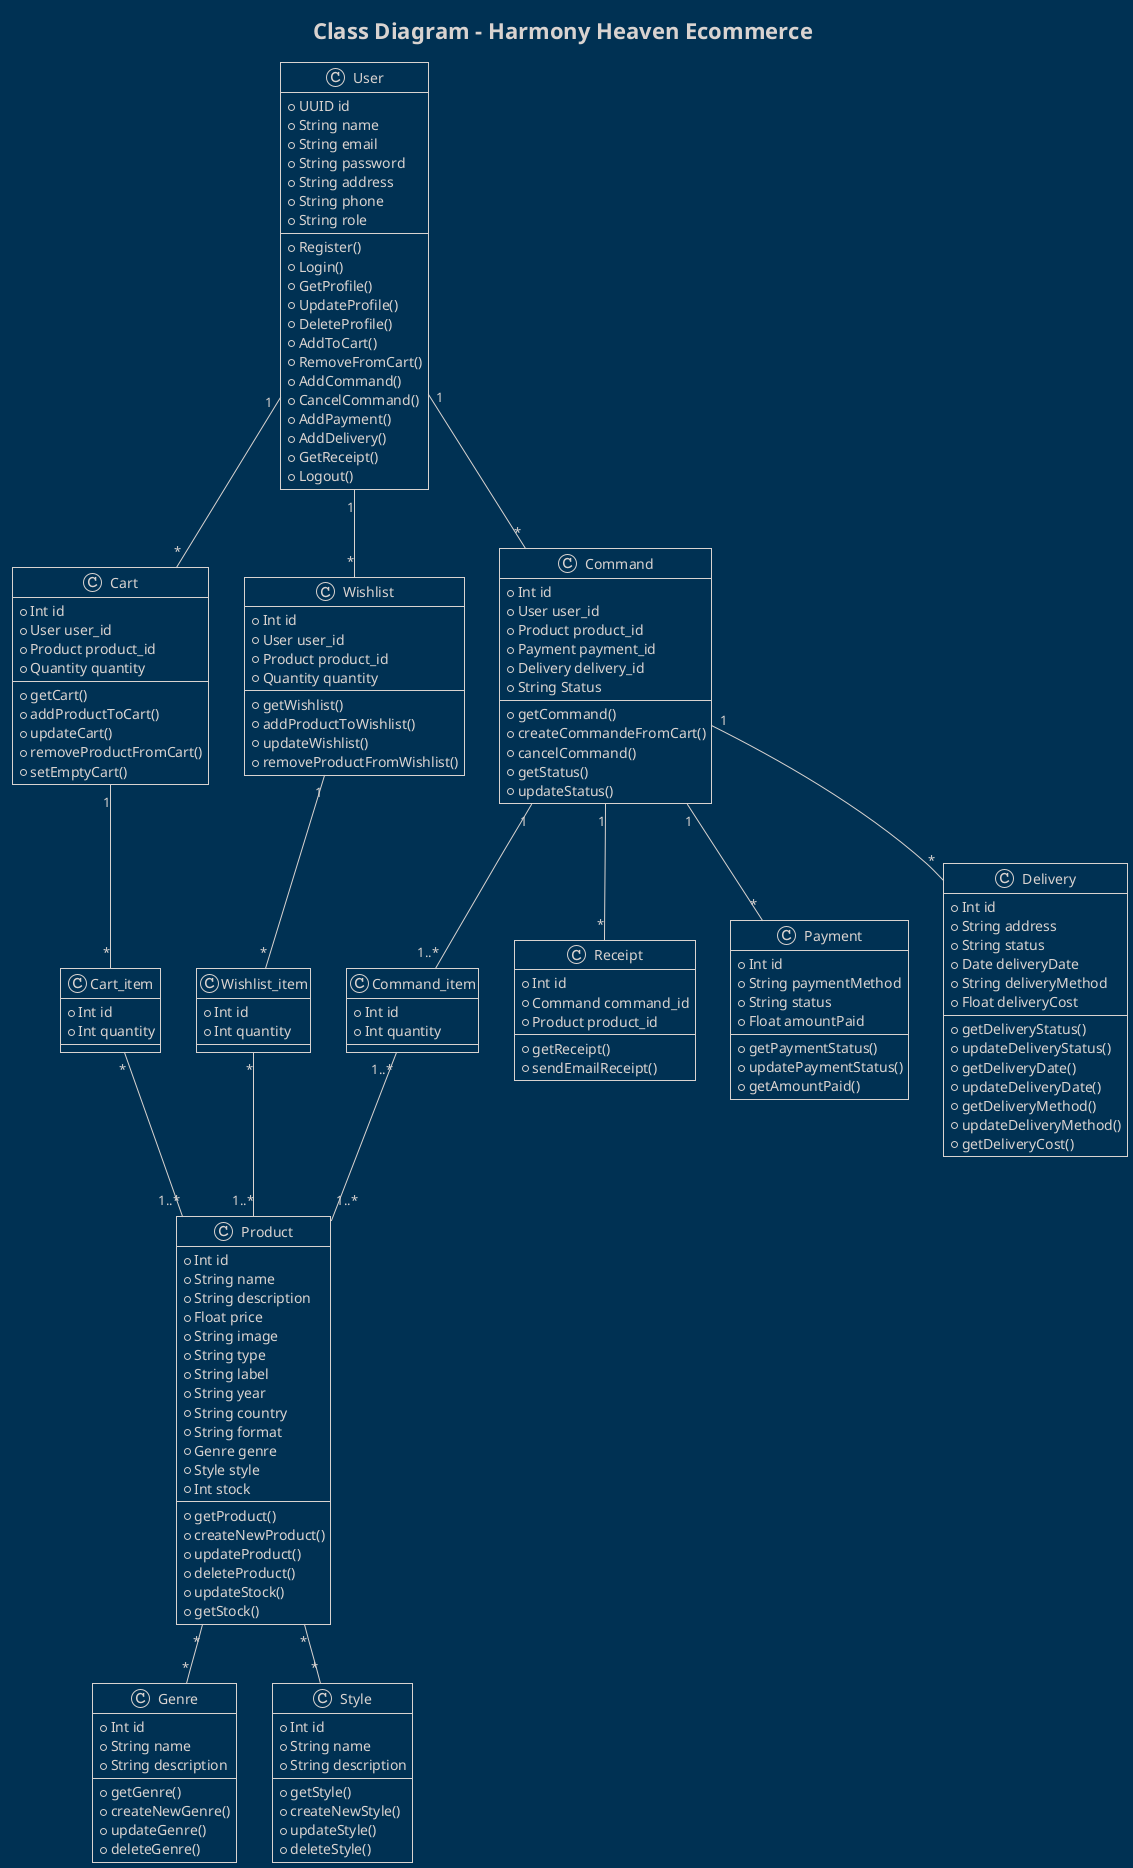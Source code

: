    @startuml class diagram

    skin rose
    !theme blueprint

    title Class Diagram - Harmony Heaven Ecommerce

    class User {
        + UUID id
        + String name
        + String email
        + String password
        + String address
        + String phone
        + String role

        + Register()
        + Login()
        + GetProfile()
        + UpdateProfile()
        + DeleteProfile()
        + AddToCart()
        + RemoveFromCart()
        + AddCommand()
        + CancelCommand()
        + AddPayment()
        + AddDelivery()
        + GetReceipt()
        + Logout()
    }

    class Product {
        + Int id
        + String name
        + String description
        + Float price
        + String image
        + String type
        + String label
        + String year
        + String country
        + String format
        + Genre genre
        + Style style
        + Int stock

        + getProduct()
        + createNewProduct()
        + updateProduct()
        + deleteProduct()
        + updateStock()
        + getStock()
    }

    class Genre {
        + Int id
        + String name
        + String description

        + getGenre()
        + createNewGenre()
        + updateGenre()
        + deleteGenre()

    }

    class Style {
        + Int id
        + String name
        + String description

        + getStyle()
        + createNewStyle()
        + updateStyle()
        + deleteStyle()
    }

    class Cart {
        + Int id
        + User user_id
        + Product product_id
        + Quantity quantity

        + getCart()
        + addProductToCart()
        + updateCart()
        + removeProductFromCart()
        + setEmptyCart()
    }

    class Cart_item {
        + Int id
        + Int quantity
    }

    class Wishlist {
        + Int id
        + User user_id
        + Product product_id
        + Quantity quantity

        + getWishlist()
        + addProductToWishlist()
        + updateWishlist()
        + removeProductFromWishlist()
    }

    class Wishlist_item {
        + Int id
        + Int quantity
    }

    class Command {
        + Int id
        + User user_id
        + Product product_id
        + Payment payment_id
        + Delivery delivery_id
        + String Status

        + getCommand()
        + createCommandeFromCart()
        + cancelCommand()
        + getStatus()
        + updateStatus()
    }

    class Command_item {
        + Int id
        + Int quantity
    }

    class Receipt {
        + Int id
        + Command command_id
        + Product product_id

        + getReceipt()
        + sendEmailReceipt()
    }

    class Payment {
        + Int id
        + String paymentMethod
        + String status
        + Float amountPaid

        + getPaymentStatus()
        + updatePaymentStatus()
        + getAmountPaid()
    }


    class Delivery {
        + Int id
        + String address
        + String status
        + Date deliveryDate
        + String deliveryMethod
        + Float deliveryCost

        + getDeliveryStatus()
        + updateDeliveryStatus()
        + getDeliveryDate()
        + updateDeliveryDate()
        + getDeliveryMethod()
        + updateDeliveryMethod()
        + getDeliveryCost()
    }


    User "1" -- "*" Cart

    Cart "1" -- "*" Cart_item

    Cart_item "*" -- "1..*" Product

    User "1" -- "*" Wishlist

    Wishlist "1" -- "*" Wishlist_item

    Wishlist_item "*" -- "1..*" Product

    User "1" -- "*" Command 


    Product "*" -- "*" Genre 

    Product "*" -- "*" Style 


    Command "1" -- "*" Receipt 

    Command "1" -- "*" Payment 

    Command "1" -- "*" Delivery 

    Command "1" -- "1..*" Command_item

    Command_item "1..*" -- "1..*" Product

    @enduml